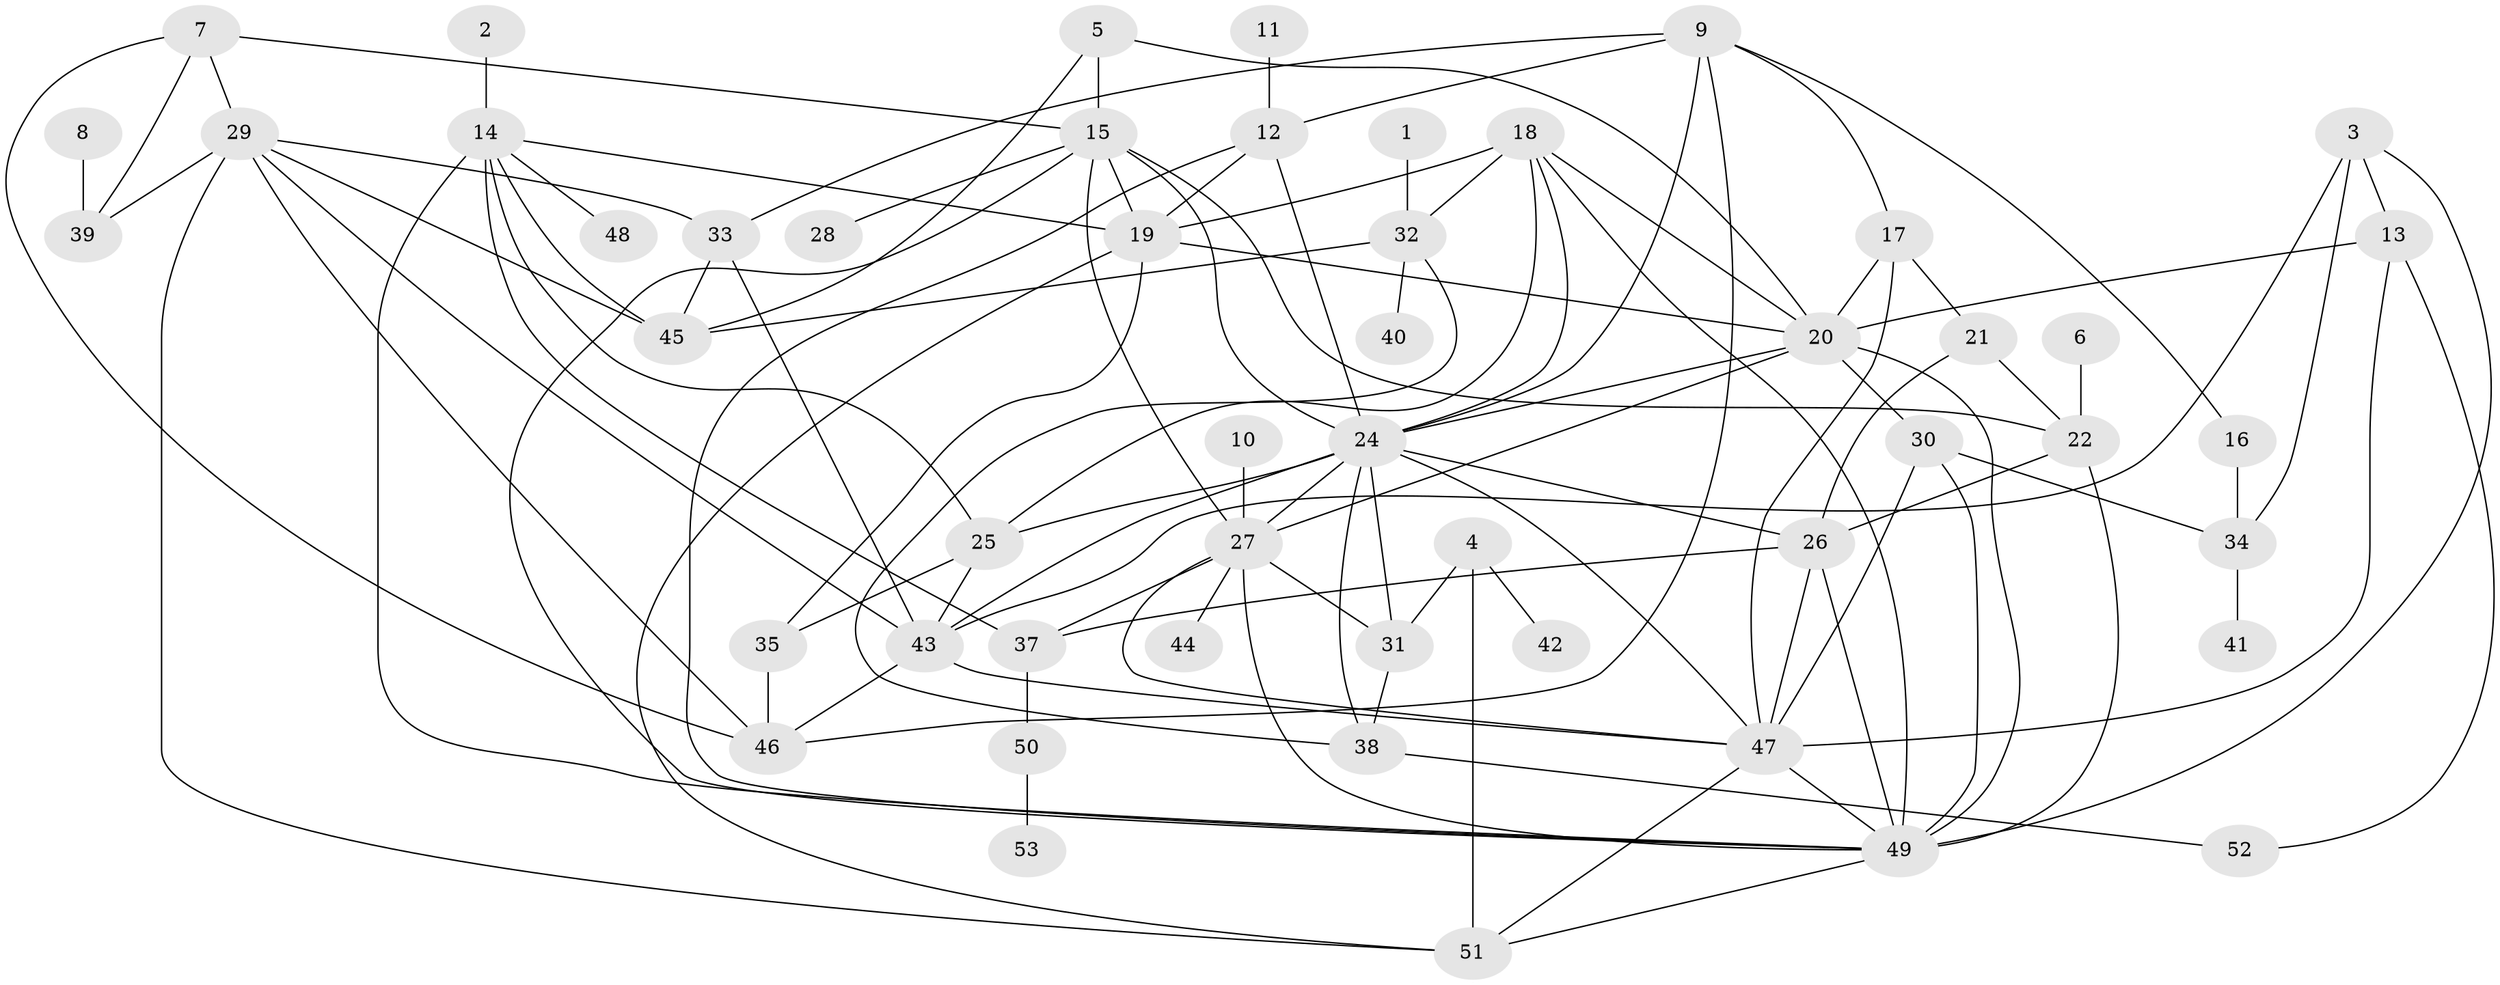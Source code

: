 // original degree distribution, {4: 0.23809523809523808, 6: 0.06666666666666667, 3: 0.17142857142857143, 1: 0.1619047619047619, 2: 0.20952380952380953, 5: 0.12380952380952381, 7: 0.01904761904761905, 0: 0.009523809523809525}
// Generated by graph-tools (version 1.1) at 2025/00/03/09/25 03:00:53]
// undirected, 51 vertices, 107 edges
graph export_dot {
graph [start="1"]
  node [color=gray90,style=filled];
  1;
  2;
  3;
  4;
  5;
  6;
  7;
  8;
  9;
  10;
  11;
  12;
  13;
  14;
  15;
  16;
  17;
  18;
  19;
  20;
  21;
  22;
  24;
  25;
  26;
  27;
  28;
  29;
  30;
  31;
  32;
  33;
  34;
  35;
  37;
  38;
  39;
  40;
  41;
  42;
  43;
  44;
  45;
  46;
  47;
  48;
  49;
  50;
  51;
  52;
  53;
  1 -- 32 [weight=1.0];
  2 -- 14 [weight=1.0];
  3 -- 13 [weight=1.0];
  3 -- 34 [weight=1.0];
  3 -- 43 [weight=1.0];
  3 -- 49 [weight=1.0];
  4 -- 31 [weight=1.0];
  4 -- 42 [weight=1.0];
  4 -- 51 [weight=1.0];
  5 -- 15 [weight=1.0];
  5 -- 20 [weight=1.0];
  5 -- 45 [weight=1.0];
  6 -- 22 [weight=1.0];
  7 -- 15 [weight=1.0];
  7 -- 29 [weight=1.0];
  7 -- 39 [weight=1.0];
  7 -- 46 [weight=1.0];
  8 -- 39 [weight=1.0];
  9 -- 12 [weight=1.0];
  9 -- 16 [weight=1.0];
  9 -- 17 [weight=1.0];
  9 -- 24 [weight=2.0];
  9 -- 33 [weight=1.0];
  9 -- 46 [weight=1.0];
  10 -- 27 [weight=1.0];
  11 -- 12 [weight=1.0];
  12 -- 19 [weight=1.0];
  12 -- 24 [weight=1.0];
  12 -- 49 [weight=1.0];
  13 -- 20 [weight=1.0];
  13 -- 47 [weight=1.0];
  13 -- 52 [weight=1.0];
  14 -- 19 [weight=1.0];
  14 -- 25 [weight=2.0];
  14 -- 37 [weight=1.0];
  14 -- 45 [weight=1.0];
  14 -- 48 [weight=1.0];
  14 -- 49 [weight=1.0];
  15 -- 19 [weight=1.0];
  15 -- 22 [weight=1.0];
  15 -- 24 [weight=2.0];
  15 -- 27 [weight=1.0];
  15 -- 28 [weight=1.0];
  15 -- 49 [weight=1.0];
  16 -- 34 [weight=1.0];
  17 -- 20 [weight=1.0];
  17 -- 21 [weight=1.0];
  17 -- 47 [weight=1.0];
  18 -- 19 [weight=1.0];
  18 -- 20 [weight=1.0];
  18 -- 24 [weight=1.0];
  18 -- 25 [weight=1.0];
  18 -- 32 [weight=1.0];
  18 -- 49 [weight=1.0];
  19 -- 20 [weight=1.0];
  19 -- 35 [weight=1.0];
  19 -- 51 [weight=1.0];
  20 -- 24 [weight=1.0];
  20 -- 27 [weight=1.0];
  20 -- 30 [weight=1.0];
  20 -- 49 [weight=1.0];
  21 -- 22 [weight=1.0];
  21 -- 26 [weight=1.0];
  22 -- 26 [weight=1.0];
  22 -- 49 [weight=2.0];
  24 -- 25 [weight=1.0];
  24 -- 26 [weight=1.0];
  24 -- 27 [weight=1.0];
  24 -- 31 [weight=2.0];
  24 -- 38 [weight=1.0];
  24 -- 43 [weight=2.0];
  24 -- 47 [weight=1.0];
  25 -- 35 [weight=1.0];
  25 -- 43 [weight=2.0];
  26 -- 37 [weight=1.0];
  26 -- 47 [weight=1.0];
  26 -- 49 [weight=2.0];
  27 -- 31 [weight=1.0];
  27 -- 37 [weight=1.0];
  27 -- 44 [weight=1.0];
  27 -- 47 [weight=1.0];
  27 -- 49 [weight=1.0];
  29 -- 33 [weight=1.0];
  29 -- 39 [weight=1.0];
  29 -- 43 [weight=1.0];
  29 -- 45 [weight=1.0];
  29 -- 46 [weight=1.0];
  29 -- 51 [weight=1.0];
  30 -- 34 [weight=1.0];
  30 -- 47 [weight=1.0];
  30 -- 49 [weight=1.0];
  31 -- 38 [weight=1.0];
  32 -- 38 [weight=1.0];
  32 -- 40 [weight=1.0];
  32 -- 45 [weight=1.0];
  33 -- 43 [weight=1.0];
  33 -- 45 [weight=1.0];
  34 -- 41 [weight=1.0];
  35 -- 46 [weight=1.0];
  37 -- 50 [weight=1.0];
  38 -- 52 [weight=1.0];
  43 -- 46 [weight=1.0];
  43 -- 47 [weight=1.0];
  47 -- 49 [weight=2.0];
  47 -- 51 [weight=1.0];
  49 -- 51 [weight=1.0];
  50 -- 53 [weight=1.0];
}
